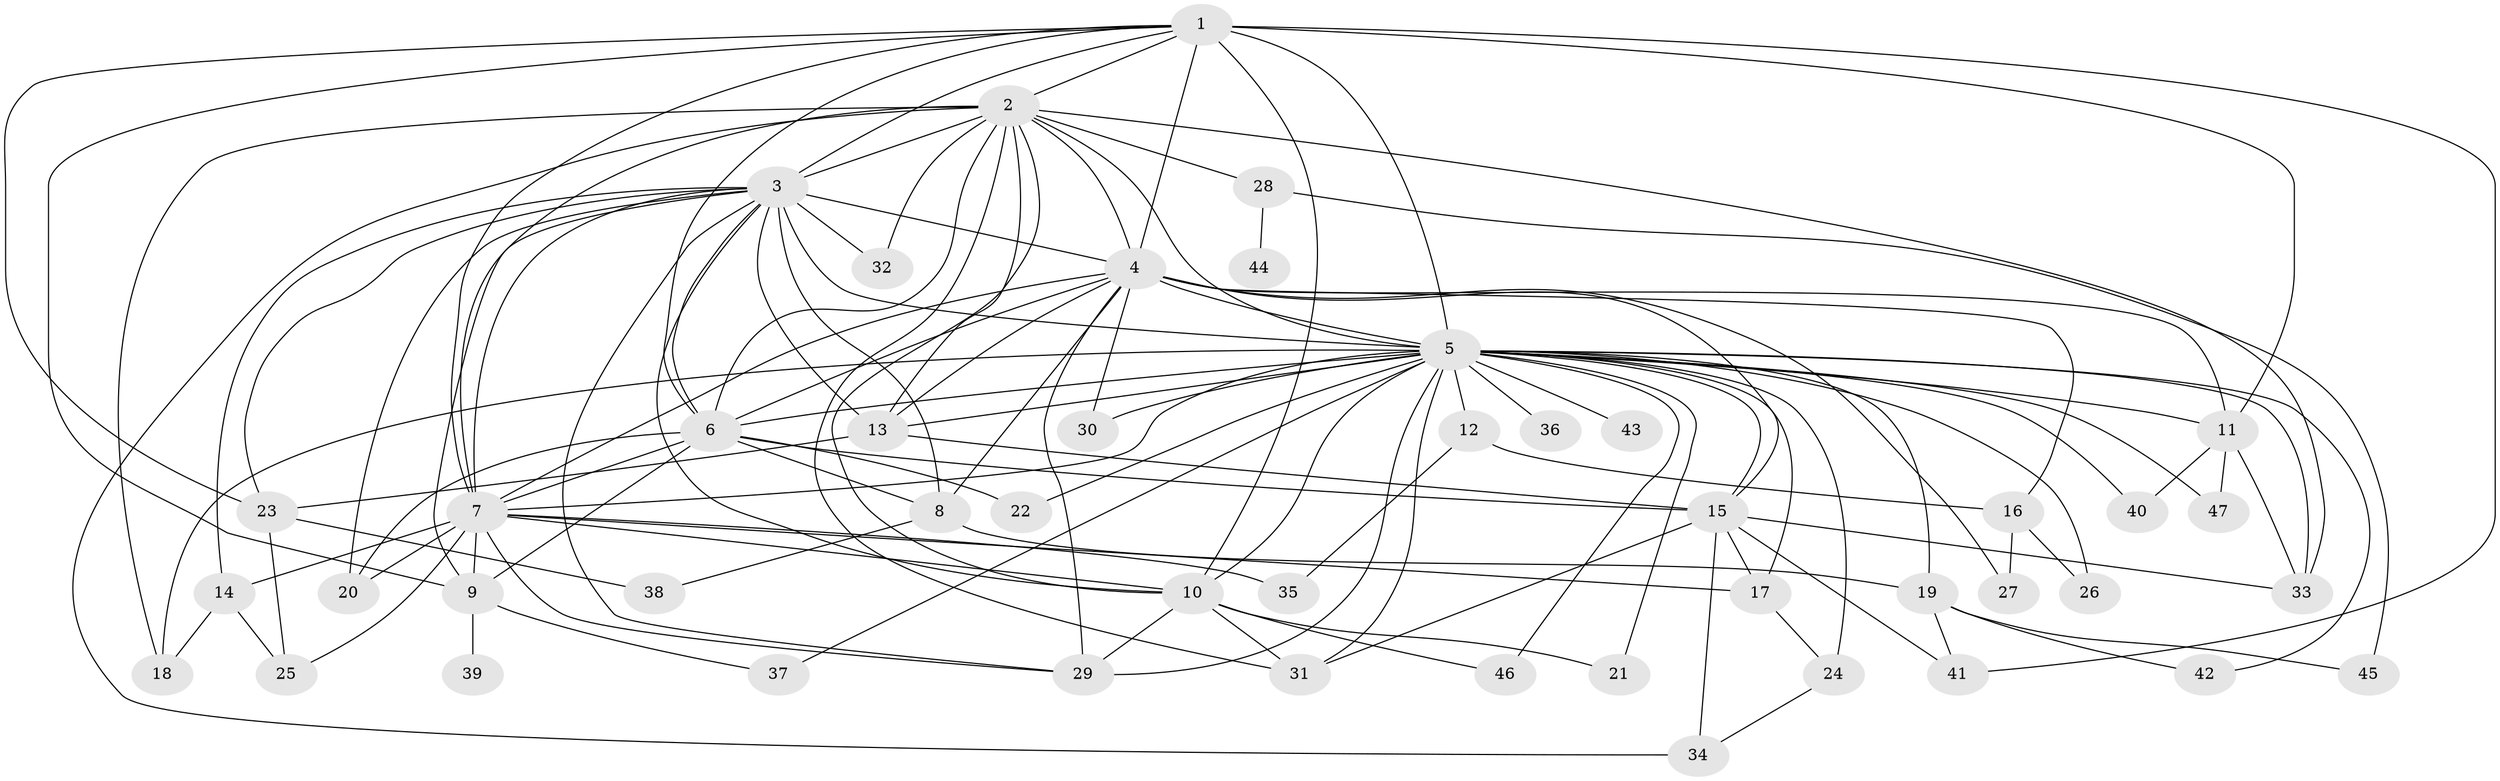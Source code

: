 // original degree distribution, {16: 0.021505376344086023, 19: 0.021505376344086023, 20: 0.021505376344086023, 18: 0.010752688172043012, 17: 0.010752688172043012, 22: 0.010752688172043012, 28: 0.010752688172043012, 4: 0.10752688172043011, 2: 0.5268817204301075, 6: 0.03225806451612903, 5: 0.043010752688172046, 3: 0.1827956989247312}
// Generated by graph-tools (version 1.1) at 2025/34/03/09/25 02:34:49]
// undirected, 47 vertices, 120 edges
graph export_dot {
graph [start="1"]
  node [color=gray90,style=filled];
  1;
  2;
  3;
  4;
  5;
  6;
  7;
  8;
  9;
  10;
  11;
  12;
  13;
  14;
  15;
  16;
  17;
  18;
  19;
  20;
  21;
  22;
  23;
  24;
  25;
  26;
  27;
  28;
  29;
  30;
  31;
  32;
  33;
  34;
  35;
  36;
  37;
  38;
  39;
  40;
  41;
  42;
  43;
  44;
  45;
  46;
  47;
  1 -- 2 [weight=2.0];
  1 -- 3 [weight=4.0];
  1 -- 4 [weight=2.0];
  1 -- 5 [weight=9.0];
  1 -- 6 [weight=3.0];
  1 -- 7 [weight=2.0];
  1 -- 9 [weight=1.0];
  1 -- 10 [weight=1.0];
  1 -- 11 [weight=1.0];
  1 -- 23 [weight=1.0];
  1 -- 41 [weight=2.0];
  2 -- 3 [weight=2.0];
  2 -- 4 [weight=1.0];
  2 -- 5 [weight=2.0];
  2 -- 6 [weight=2.0];
  2 -- 7 [weight=1.0];
  2 -- 10 [weight=1.0];
  2 -- 13 [weight=1.0];
  2 -- 18 [weight=1.0];
  2 -- 28 [weight=1.0];
  2 -- 31 [weight=1.0];
  2 -- 32 [weight=1.0];
  2 -- 33 [weight=1.0];
  2 -- 34 [weight=1.0];
  3 -- 4 [weight=3.0];
  3 -- 5 [weight=4.0];
  3 -- 6 [weight=2.0];
  3 -- 7 [weight=3.0];
  3 -- 8 [weight=6.0];
  3 -- 9 [weight=1.0];
  3 -- 10 [weight=1.0];
  3 -- 13 [weight=4.0];
  3 -- 14 [weight=1.0];
  3 -- 20 [weight=1.0];
  3 -- 23 [weight=1.0];
  3 -- 29 [weight=1.0];
  3 -- 32 [weight=2.0];
  4 -- 5 [weight=2.0];
  4 -- 6 [weight=1.0];
  4 -- 7 [weight=1.0];
  4 -- 8 [weight=1.0];
  4 -- 11 [weight=1.0];
  4 -- 13 [weight=1.0];
  4 -- 15 [weight=1.0];
  4 -- 16 [weight=1.0];
  4 -- 27 [weight=1.0];
  4 -- 29 [weight=1.0];
  4 -- 30 [weight=1.0];
  5 -- 6 [weight=3.0];
  5 -- 7 [weight=2.0];
  5 -- 10 [weight=1.0];
  5 -- 11 [weight=2.0];
  5 -- 12 [weight=1.0];
  5 -- 13 [weight=1.0];
  5 -- 15 [weight=1.0];
  5 -- 17 [weight=1.0];
  5 -- 18 [weight=1.0];
  5 -- 19 [weight=2.0];
  5 -- 21 [weight=1.0];
  5 -- 22 [weight=1.0];
  5 -- 24 [weight=2.0];
  5 -- 26 [weight=1.0];
  5 -- 29 [weight=1.0];
  5 -- 30 [weight=1.0];
  5 -- 31 [weight=1.0];
  5 -- 33 [weight=1.0];
  5 -- 36 [weight=1.0];
  5 -- 37 [weight=1.0];
  5 -- 40 [weight=1.0];
  5 -- 42 [weight=1.0];
  5 -- 43 [weight=2.0];
  5 -- 46 [weight=1.0];
  5 -- 47 [weight=1.0];
  6 -- 7 [weight=1.0];
  6 -- 8 [weight=1.0];
  6 -- 9 [weight=1.0];
  6 -- 15 [weight=5.0];
  6 -- 20 [weight=1.0];
  6 -- 22 [weight=2.0];
  7 -- 9 [weight=1.0];
  7 -- 10 [weight=1.0];
  7 -- 14 [weight=2.0];
  7 -- 17 [weight=1.0];
  7 -- 20 [weight=1.0];
  7 -- 25 [weight=1.0];
  7 -- 29 [weight=1.0];
  7 -- 35 [weight=1.0];
  8 -- 19 [weight=1.0];
  8 -- 38 [weight=1.0];
  9 -- 37 [weight=1.0];
  9 -- 39 [weight=2.0];
  10 -- 21 [weight=1.0];
  10 -- 29 [weight=1.0];
  10 -- 31 [weight=1.0];
  10 -- 46 [weight=1.0];
  11 -- 33 [weight=1.0];
  11 -- 40 [weight=1.0];
  11 -- 47 [weight=1.0];
  12 -- 16 [weight=1.0];
  12 -- 35 [weight=1.0];
  13 -- 15 [weight=1.0];
  13 -- 23 [weight=1.0];
  14 -- 18 [weight=1.0];
  14 -- 25 [weight=1.0];
  15 -- 17 [weight=1.0];
  15 -- 31 [weight=1.0];
  15 -- 33 [weight=1.0];
  15 -- 34 [weight=1.0];
  15 -- 41 [weight=1.0];
  16 -- 26 [weight=1.0];
  16 -- 27 [weight=1.0];
  17 -- 24 [weight=1.0];
  19 -- 41 [weight=1.0];
  19 -- 42 [weight=1.0];
  19 -- 45 [weight=1.0];
  23 -- 25 [weight=1.0];
  23 -- 38 [weight=1.0];
  24 -- 34 [weight=1.0];
  28 -- 44 [weight=1.0];
  28 -- 45 [weight=1.0];
}

